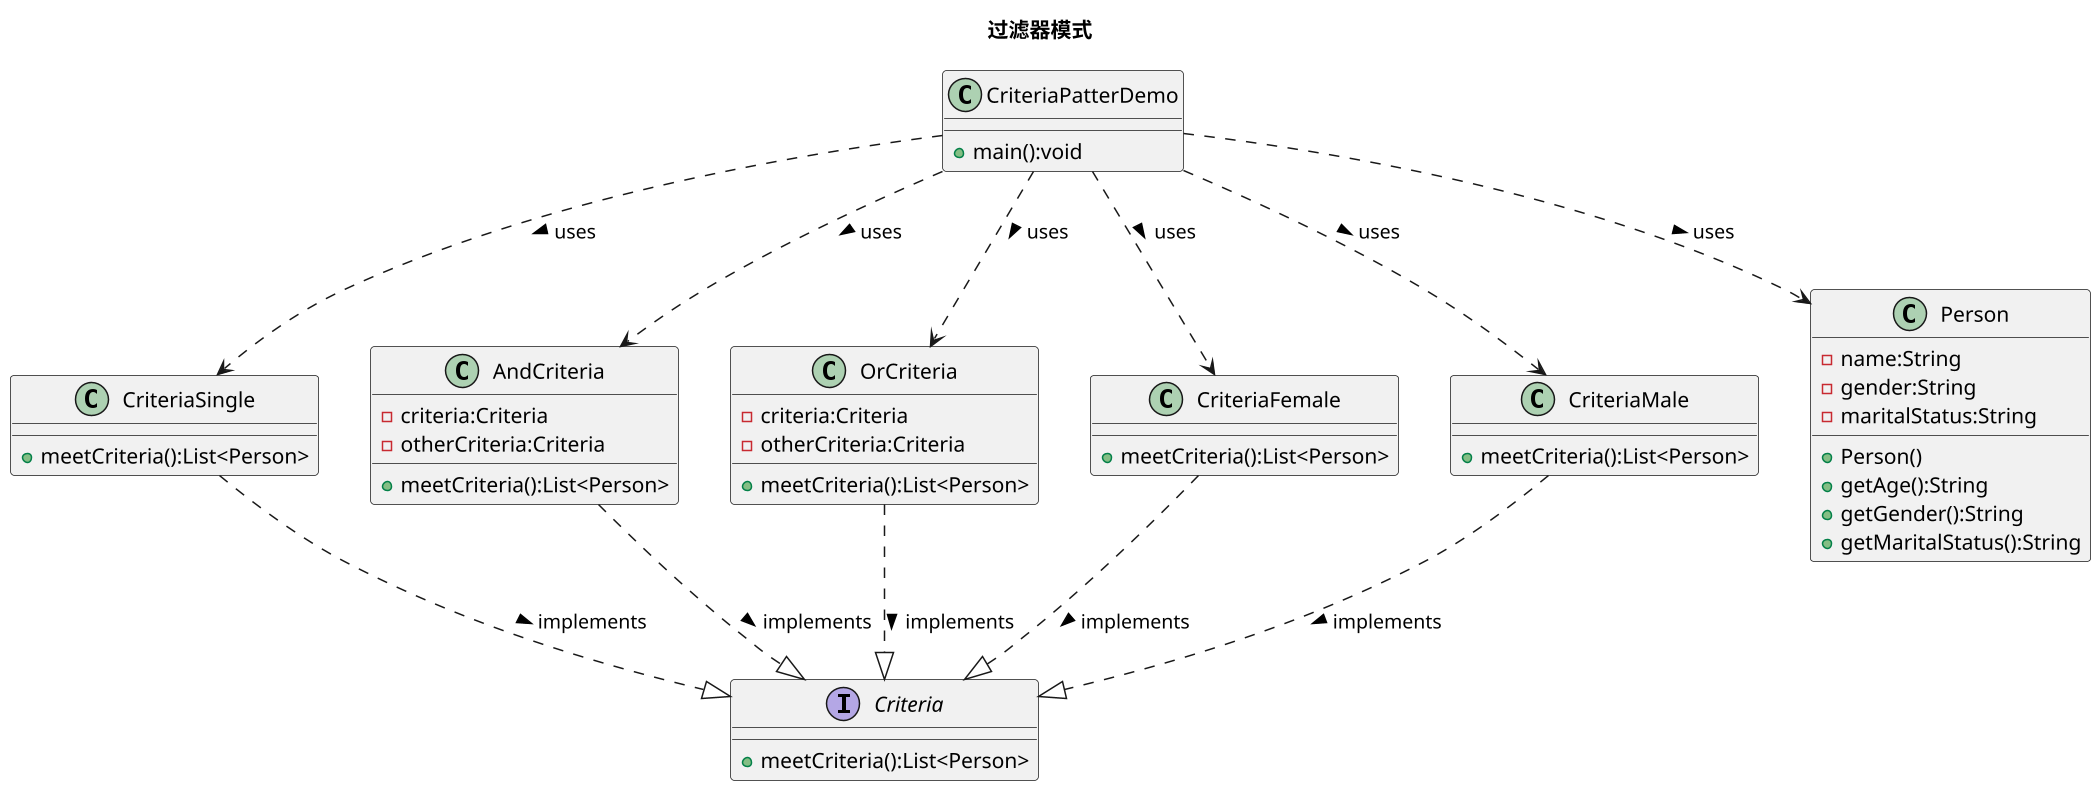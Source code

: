 @startuml
title 过滤器模式
scale 1.5

interface Criteria{
    +meetCriteria():List<Person>
}

class CriteriaSingle{
    +meetCriteria():List<Person>
}

class AndCriteria{
    -criteria:Criteria
    -otherCriteria:Criteria
    +meetCriteria():List<Person>
}

class OrCriteria{
    -criteria:Criteria
    -otherCriteria:Criteria
    +meetCriteria():List<Person>
}

class CriteriaFemale{
    +meetCriteria():List<Person>
}

class CriteriaMale{
    +meetCriteria():List<Person>
}

AndCriteria ..|> Criteria: implements >
OrCriteria ..|> Criteria: implements >
CriteriaFemale ..|> Criteria: implements >
CriteriaMale ..|> Criteria: implements >
CriteriaSingle ..|> Criteria: implements >

class Person{
    -name:String
    -gender:String
    -maritalStatus:String
    +Person()
    +getAge():String
    +getGender():String
    +getMaritalStatus():String
}

class CriteriaPatterDemo{
    +main():void
}

CriteriaPatterDemo ..> AndCriteria: uses >
CriteriaPatterDemo ..> OrCriteria: uses >
CriteriaPatterDemo ..> CriteriaFemale: uses >
CriteriaPatterDemo ..> CriteriaMale: uses >
CriteriaPatterDemo ..> CriteriaSingle: uses >
CriteriaPatterDemo ..> Person: uses >

@enduml